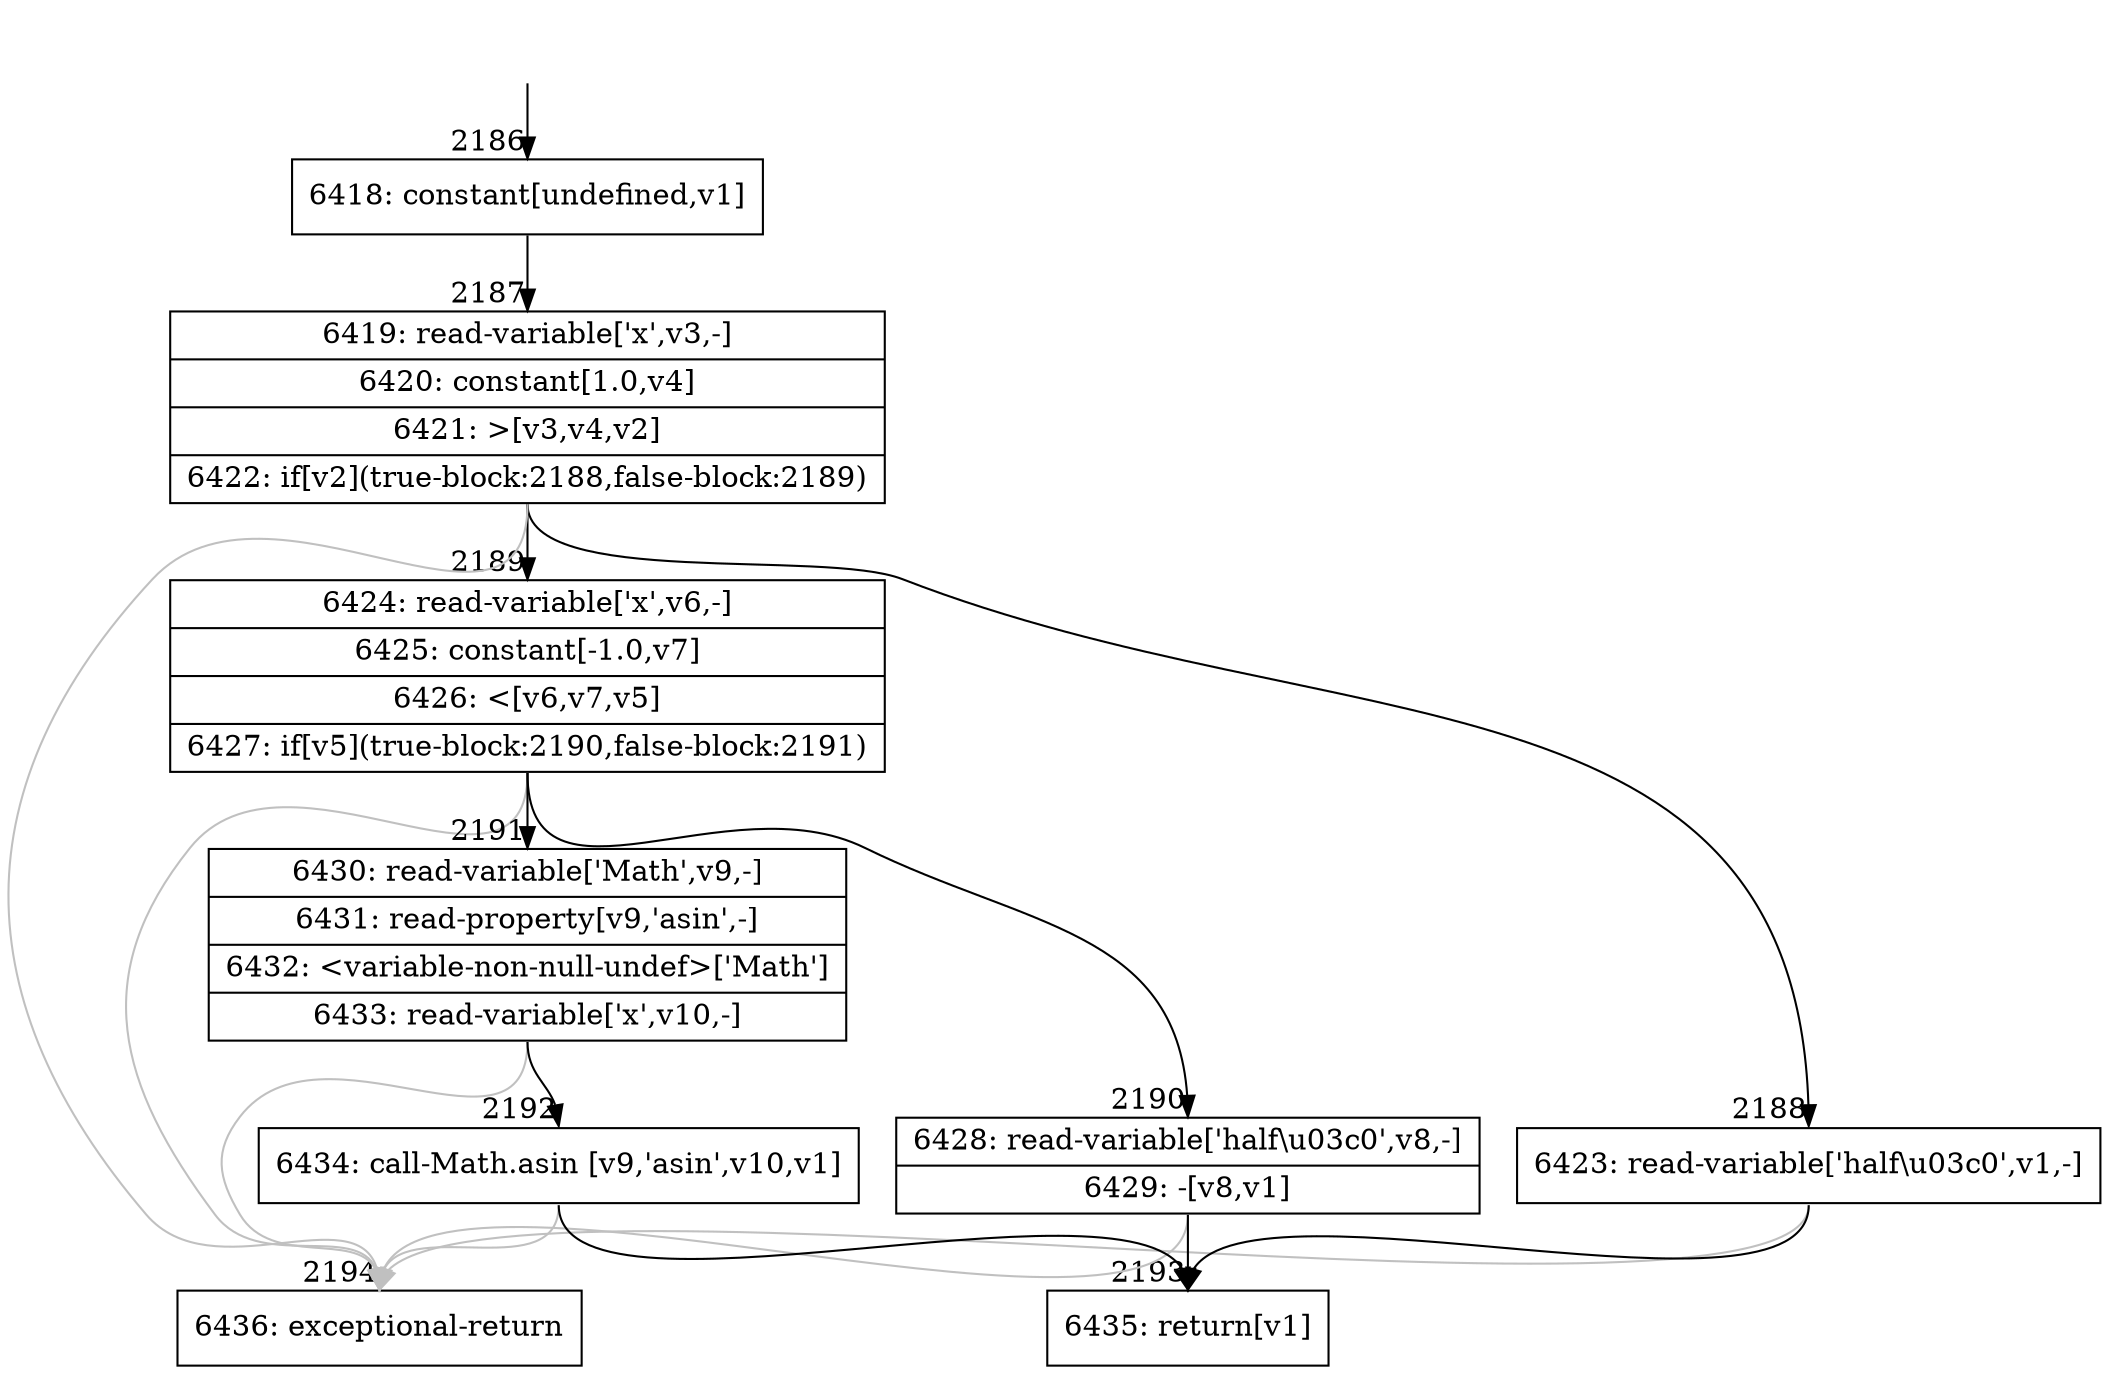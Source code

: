 digraph {
rankdir="TD"
BB_entry209[shape=none,label=""];
BB_entry209 -> BB2186 [tailport=s, headport=n, headlabel="    2186"]
BB2186 [shape=record label="{6418: constant[undefined,v1]}" ] 
BB2186 -> BB2187 [tailport=s, headport=n, headlabel="      2187"]
BB2187 [shape=record label="{6419: read-variable['x',v3,-]|6420: constant[1.0,v4]|6421: \>[v3,v4,v2]|6422: if[v2](true-block:2188,false-block:2189)}" ] 
BB2187 -> BB2188 [tailport=s, headport=n, headlabel="      2188"]
BB2187 -> BB2189 [tailport=s, headport=n, headlabel="      2189"]
BB2187 -> BB2194 [tailport=s, headport=n, color=gray, headlabel="      2194"]
BB2188 [shape=record label="{6423: read-variable['half\\u03c0',v1,-]}" ] 
BB2188 -> BB2193 [tailport=s, headport=n, headlabel="      2193"]
BB2188 -> BB2194 [tailport=s, headport=n, color=gray]
BB2189 [shape=record label="{6424: read-variable['x',v6,-]|6425: constant[-1.0,v7]|6426: \<[v6,v7,v5]|6427: if[v5](true-block:2190,false-block:2191)}" ] 
BB2189 -> BB2190 [tailport=s, headport=n, headlabel="      2190"]
BB2189 -> BB2191 [tailport=s, headport=n, headlabel="      2191"]
BB2189 -> BB2194 [tailport=s, headport=n, color=gray]
BB2190 [shape=record label="{6428: read-variable['half\\u03c0',v8,-]|6429: -[v8,v1]}" ] 
BB2190 -> BB2193 [tailport=s, headport=n]
BB2190 -> BB2194 [tailport=s, headport=n, color=gray]
BB2191 [shape=record label="{6430: read-variable['Math',v9,-]|6431: read-property[v9,'asin',-]|6432: \<variable-non-null-undef\>['Math']|6433: read-variable['x',v10,-]}" ] 
BB2191 -> BB2192 [tailport=s, headport=n, headlabel="      2192"]
BB2191 -> BB2194 [tailport=s, headport=n, color=gray]
BB2192 [shape=record label="{6434: call-Math.asin [v9,'asin',v10,v1]}" ] 
BB2192 -> BB2193 [tailport=s, headport=n]
BB2192 -> BB2194 [tailport=s, headport=n, color=gray]
BB2193 [shape=record label="{6435: return[v1]}" ] 
BB2194 [shape=record label="{6436: exceptional-return}" ] 
//#$~ 1272
}
